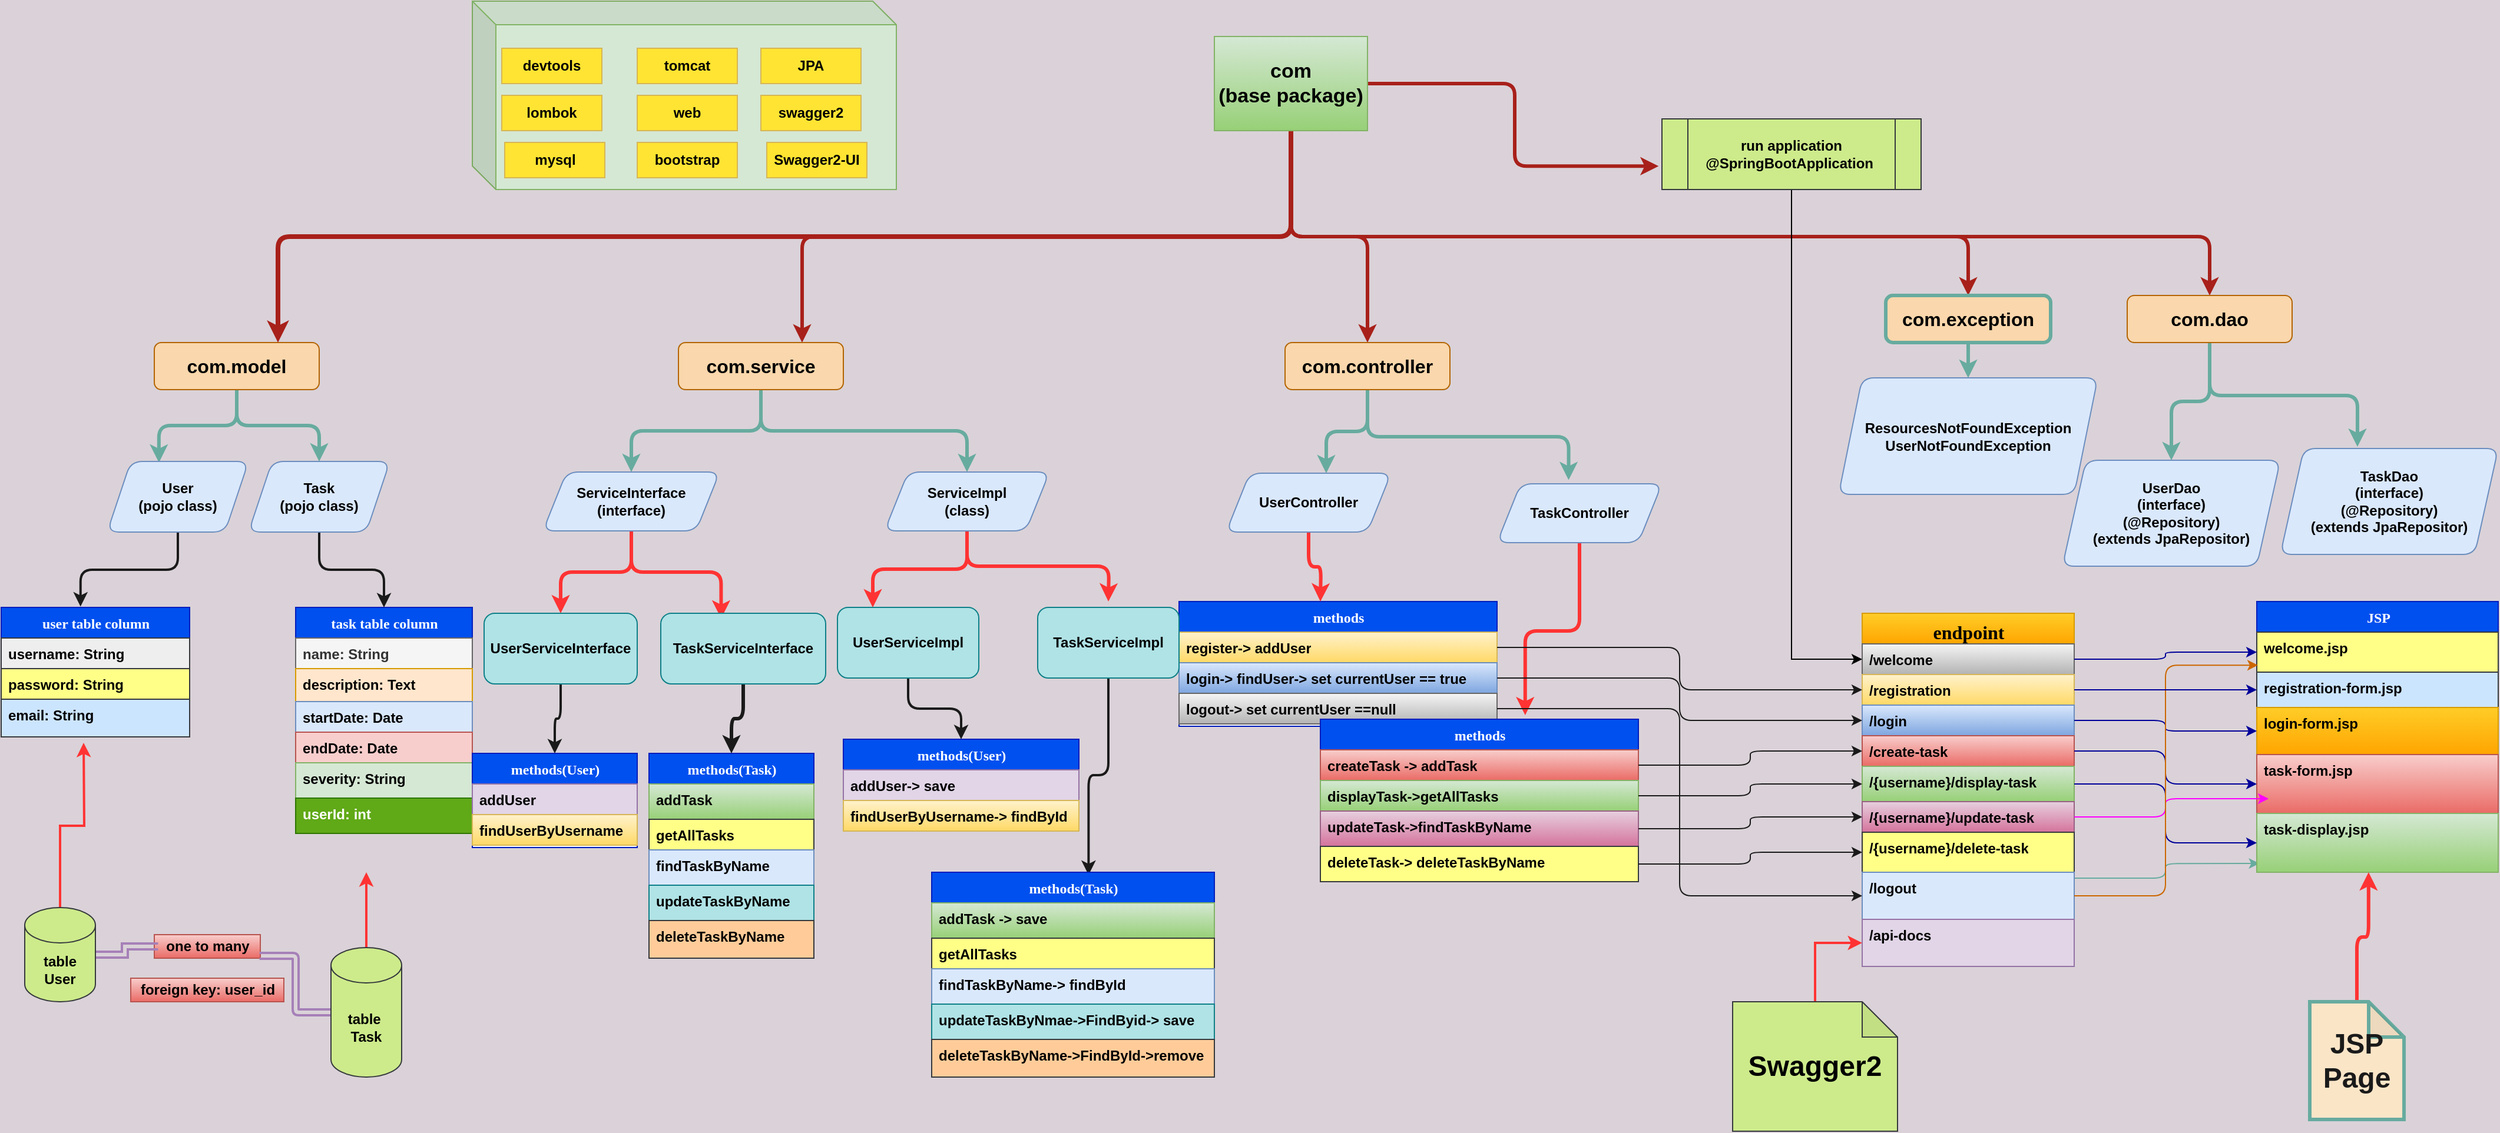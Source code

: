 <mxfile version="14.2.2" type="github">
  <diagram name="Page-1" id="9f46799a-70d6-7492-0946-bef42562c5a5">
    <mxGraphModel dx="3321" dy="1812" grid="1" gridSize="10" guides="1" tooltips="1" connect="1" arrows="1" fold="1" page="1" pageScale="1" pageWidth="1100" pageHeight="850" background="#DAD2D8" math="0" shadow="0">
      <root>
        <mxCell id="0" />
        <mxCell id="1" parent="0" />
        <mxCell id="4KCaEJAsy-zKywp0iypv-229" style="edgeStyle=orthogonalEdgeStyle;curved=0;rounded=1;sketch=0;orthogonalLoop=1;jettySize=auto;html=1;exitX=1;exitY=0.75;exitDx=0;exitDy=0;entryX=0.011;entryY=0.851;entryDx=0;entryDy=0;entryPerimeter=0;strokeWidth=1;fillColor=#FAE5C7;fontColor=#1A1A1A;strokeColor=#67AB9F;fontStyle=1" parent="1" source="78961159f06e98e8-30" target="4KCaEJAsy-zKywp0iypv-203" edge="1">
          <mxGeometry relative="1" as="geometry" />
        </mxCell>
        <mxCell id="78961159f06e98e8-30" value="&lt;font style=&quot;font-size: 16px&quot;&gt;endpoint&lt;/font&gt;" style="swimlane;html=1;fontStyle=1;align=center;verticalAlign=top;childLayout=stackLayout;horizontal=1;startSize=26;horizontalStack=0;resizeParent=1;resizeLast=0;collapsible=1;marginBottom=0;swimlaneFillColor=#ffffff;rounded=0;shadow=0;comic=0;labelBackgroundColor=none;strokeWidth=1;fillColor=#ffcd28;fontFamily=Verdana;fontSize=12;strokeColor=#d79b00;gradientColor=#ffa500;" parent="1" vertex="1">
          <mxGeometry x="1200" y="-90" width="180" height="300" as="geometry">
            <mxRectangle x="100" y="140" width="70" height="26" as="alternateBounds" />
          </mxGeometry>
        </mxCell>
        <mxCell id="78961159f06e98e8-32" value="/welcome" style="text;html=1;strokeColor=#666666;fillColor=#f5f5f5;align=left;verticalAlign=top;spacingLeft=4;spacingRight=4;whiteSpace=wrap;overflow=hidden;rotatable=0;points=[[0,0.5],[1,0.5]];portConstraint=eastwest;gradientColor=#b3b3b3;fontStyle=1" parent="78961159f06e98e8-30" vertex="1">
          <mxGeometry y="26" width="180" height="26" as="geometry" />
        </mxCell>
        <mxCell id="78961159f06e98e8-31" value="/registration" style="text;html=1;strokeColor=#d6b656;fillColor=#fff2cc;align=left;verticalAlign=top;spacingLeft=4;spacingRight=4;whiteSpace=wrap;overflow=hidden;rotatable=0;points=[[0,0.5],[1,0.5]];portConstraint=eastwest;gradientColor=#ffd966;fontStyle=1" parent="78961159f06e98e8-30" vertex="1">
          <mxGeometry y="52" width="180" height="26" as="geometry" />
        </mxCell>
        <mxCell id="78961159f06e98e8-33" value="/login" style="text;html=1;strokeColor=#6c8ebf;fillColor=#dae8fc;align=left;verticalAlign=top;spacingLeft=4;spacingRight=4;whiteSpace=wrap;overflow=hidden;rotatable=0;points=[[0,0.5],[1,0.5]];portConstraint=eastwest;gradientColor=#7ea6e0;fontStyle=1" parent="78961159f06e98e8-30" vertex="1">
          <mxGeometry y="78" width="180" height="26" as="geometry" />
        </mxCell>
        <mxCell id="78961159f06e98e8-34" value="/create-task" style="text;html=1;strokeColor=#b85450;fillColor=#f8cecc;align=left;verticalAlign=top;spacingLeft=4;spacingRight=4;whiteSpace=wrap;overflow=hidden;rotatable=0;points=[[0,0.5],[1,0.5]];portConstraint=eastwest;gradientColor=#ea6b66;fontStyle=1" parent="78961159f06e98e8-30" vertex="1">
          <mxGeometry y="104" width="180" height="26" as="geometry" />
        </mxCell>
        <mxCell id="78961159f06e98e8-36" value="/{username}/display-task" style="text;html=1;strokeColor=#82b366;fillColor=#d5e8d4;align=left;verticalAlign=top;spacingLeft=4;spacingRight=4;whiteSpace=wrap;overflow=hidden;rotatable=0;points=[[0,0.5],[1,0.5]];portConstraint=eastwest;gradientColor=#97d077;fontStyle=1" parent="78961159f06e98e8-30" vertex="1">
          <mxGeometry y="130" width="180" height="30" as="geometry" />
        </mxCell>
        <mxCell id="78961159f06e98e8-37" value="/{username}/update-task" style="text;html=1;strokeColor=#996185;fillColor=#e6d0de;align=left;verticalAlign=top;spacingLeft=4;spacingRight=4;whiteSpace=wrap;overflow=hidden;rotatable=0;points=[[0,0.5],[1,0.5]];portConstraint=eastwest;gradientColor=#d5739d;fontStyle=1" parent="78961159f06e98e8-30" vertex="1">
          <mxGeometry y="160" width="180" height="26" as="geometry" />
        </mxCell>
        <mxCell id="78961159f06e98e8-39" value="/{username}/delete-task" style="text;html=1;strokeColor=#36393d;fillColor=#ffff88;align=left;verticalAlign=top;spacingLeft=4;spacingRight=4;whiteSpace=wrap;overflow=hidden;rotatable=0;points=[[0,0.5],[1,0.5]];portConstraint=eastwest;fontStyle=1" parent="78961159f06e98e8-30" vertex="1">
          <mxGeometry y="186" width="180" height="34" as="geometry" />
        </mxCell>
        <mxCell id="4KCaEJAsy-zKywp0iypv-210" value="/logout" style="text;html=1;strokeColor=#6c8ebf;fillColor=#dae8fc;align=left;verticalAlign=top;spacingLeft=4;spacingRight=4;whiteSpace=wrap;overflow=hidden;rotatable=0;points=[[0,0.5],[1,0.5]];portConstraint=eastwest;fontStyle=1" parent="78961159f06e98e8-30" vertex="1">
          <mxGeometry y="220" width="180" height="40" as="geometry" />
        </mxCell>
        <mxCell id="xAUAGSdDY4ZzlaSWscVv-3" value="/api-docs" style="text;html=1;strokeColor=#9673a6;fillColor=#e1d5e7;align=left;verticalAlign=top;spacingLeft=4;spacingRight=4;whiteSpace=wrap;overflow=hidden;rotatable=0;points=[[0,0.5],[1,0.5]];portConstraint=eastwest;fontStyle=1" vertex="1" parent="78961159f06e98e8-30">
          <mxGeometry y="260" width="180" height="40" as="geometry" />
        </mxCell>
        <mxCell id="78961159f06e98e8-69" value="user table column" style="swimlane;html=1;fontStyle=1;align=center;verticalAlign=top;childLayout=stackLayout;horizontal=1;startSize=26;horizontalStack=0;resizeParent=1;resizeLast=0;collapsible=1;marginBottom=0;swimlaneFillColor=#ffffff;rounded=0;shadow=0;comic=0;labelBackgroundColor=none;strokeWidth=1;fillColor=#0050ef;fontFamily=Verdana;fontSize=12;strokeColor=#001DBC;fontColor=#ffffff;" parent="1" vertex="1">
          <mxGeometry x="-380" y="-95" width="160" height="110" as="geometry" />
        </mxCell>
        <mxCell id="78961159f06e98e8-70" value="username: String" style="text;html=1;strokeColor=#36393d;fillColor=#eeeeee;align=left;verticalAlign=top;spacingLeft=4;spacingRight=4;whiteSpace=wrap;overflow=hidden;rotatable=0;points=[[0,0.5],[1,0.5]];portConstraint=eastwest;fontStyle=1" parent="78961159f06e98e8-69" vertex="1">
          <mxGeometry y="26" width="160" height="26" as="geometry" />
        </mxCell>
        <mxCell id="78961159f06e98e8-71" value="password: String" style="text;html=1;strokeColor=#36393d;fillColor=#ffff88;align=left;verticalAlign=top;spacingLeft=4;spacingRight=4;whiteSpace=wrap;overflow=hidden;rotatable=0;points=[[0,0.5],[1,0.5]];portConstraint=eastwest;fontStyle=1" parent="78961159f06e98e8-69" vertex="1">
          <mxGeometry y="52" width="160" height="26" as="geometry" />
        </mxCell>
        <mxCell id="78961159f06e98e8-72" value="email: String" style="text;html=1;strokeColor=#36393d;fillColor=#cce5ff;align=left;verticalAlign=top;spacingLeft=4;spacingRight=4;whiteSpace=wrap;overflow=hidden;rotatable=0;points=[[0,0.5],[1,0.5]];portConstraint=eastwest;fontStyle=1" parent="78961159f06e98e8-69" vertex="1">
          <mxGeometry y="78" width="160" height="32" as="geometry" />
        </mxCell>
        <mxCell id="78961159f06e98e8-82" value="task table column" style="swimlane;html=1;fontStyle=1;align=center;verticalAlign=top;childLayout=stackLayout;horizontal=1;startSize=26;horizontalStack=0;resizeParent=1;resizeLast=0;collapsible=1;marginBottom=0;swimlaneFillColor=#ffffff;rounded=0;shadow=0;comic=0;labelBackgroundColor=none;strokeWidth=1;fillColor=#0050ef;fontFamily=Verdana;fontSize=12;strokeColor=#001DBC;fontColor=#ffffff;" parent="1" vertex="1">
          <mxGeometry x="-130" y="-95" width="150" height="192" as="geometry" />
        </mxCell>
        <mxCell id="78961159f06e98e8-83" value="name: String" style="text;html=1;strokeColor=#666666;fillColor=#f5f5f5;align=left;verticalAlign=top;spacingLeft=4;spacingRight=4;whiteSpace=wrap;overflow=hidden;rotatable=0;points=[[0,0.5],[1,0.5]];portConstraint=eastwest;fontColor=#333333;fontStyle=1" parent="78961159f06e98e8-82" vertex="1">
          <mxGeometry y="26" width="150" height="26" as="geometry" />
        </mxCell>
        <mxCell id="78961159f06e98e8-84" value="description: Text" style="text;html=1;strokeColor=#d79b00;fillColor=#ffe6cc;align=left;verticalAlign=top;spacingLeft=4;spacingRight=4;whiteSpace=wrap;overflow=hidden;rotatable=0;points=[[0,0.5],[1,0.5]];portConstraint=eastwest;fontStyle=1" parent="78961159f06e98e8-82" vertex="1">
          <mxGeometry y="52" width="150" height="28" as="geometry" />
        </mxCell>
        <mxCell id="78961159f06e98e8-85" value="startDate: Date" style="text;html=1;strokeColor=#6c8ebf;fillColor=#dae8fc;align=left;verticalAlign=top;spacingLeft=4;spacingRight=4;whiteSpace=wrap;overflow=hidden;rotatable=0;points=[[0,0.5],[1,0.5]];portConstraint=eastwest;fontStyle=1" parent="78961159f06e98e8-82" vertex="1">
          <mxGeometry y="80" width="150" height="26" as="geometry" />
        </mxCell>
        <mxCell id="78961159f06e98e8-86" value="endDate: Date" style="text;html=1;strokeColor=#b85450;fillColor=#f8cecc;align=left;verticalAlign=top;spacingLeft=4;spacingRight=4;whiteSpace=wrap;overflow=hidden;rotatable=0;points=[[0,0.5],[1,0.5]];portConstraint=eastwest;fontStyle=1" parent="78961159f06e98e8-82" vertex="1">
          <mxGeometry y="106" width="150" height="26" as="geometry" />
        </mxCell>
        <mxCell id="78961159f06e98e8-88" value="severity: String" style="text;html=1;strokeColor=#82b366;fillColor=#d5e8d4;align=left;verticalAlign=top;spacingLeft=4;spacingRight=4;whiteSpace=wrap;overflow=hidden;rotatable=0;points=[[0,0.5],[1,0.5]];portConstraint=eastwest;fontStyle=1" parent="78961159f06e98e8-82" vertex="1">
          <mxGeometry y="132" width="150" height="30" as="geometry" />
        </mxCell>
        <mxCell id="xAUAGSdDY4ZzlaSWscVv-25" value="userId: int" style="text;html=1;strokeColor=#2D7600;fillColor=#60a917;align=left;verticalAlign=top;spacingLeft=4;spacingRight=4;whiteSpace=wrap;overflow=hidden;rotatable=0;points=[[0,0.5],[1,0.5]];portConstraint=eastwest;fontStyle=1;fontColor=#ffffff;" vertex="1" parent="78961159f06e98e8-82">
          <mxGeometry y="162" width="150" height="30" as="geometry" />
        </mxCell>
        <mxCell id="4KCaEJAsy-zKywp0iypv-30" value="" style="edgeStyle=orthogonalEdgeStyle;curved=0;rounded=1;sketch=0;orthogonalLoop=1;jettySize=auto;html=1;fillColor=#FAE5C7;fontColor=#143642;fontStyle=1;strokeWidth=3;strokeColor=#67AB9F;" parent="1" source="4KCaEJAsy-zKywp0iypv-5" target="4KCaEJAsy-zKywp0iypv-29" edge="1">
          <mxGeometry relative="1" as="geometry" />
        </mxCell>
        <mxCell id="4KCaEJAsy-zKywp0iypv-43" style="edgeStyle=orthogonalEdgeStyle;curved=0;rounded=1;sketch=0;orthogonalLoop=1;jettySize=auto;html=1;exitX=0.5;exitY=1;exitDx=0;exitDy=0;entryX=0.366;entryY=0.016;entryDx=0;entryDy=0;entryPerimeter=0;fillColor=#FAE5C7;fontColor=#143642;fontStyle=1;strokeColor=#67AB9F;strokeWidth=3;" parent="1" source="4KCaEJAsy-zKywp0iypv-5" target="4KCaEJAsy-zKywp0iypv-31" edge="1">
          <mxGeometry relative="1" as="geometry" />
        </mxCell>
        <mxCell id="4KCaEJAsy-zKywp0iypv-5" value="&lt;span style=&quot;font-size: 16px;&quot;&gt;com.model&lt;/span&gt;" style="rounded=1;whiteSpace=wrap;html=1;sketch=0;strokeColor=#b46504;fillColor=#fad7ac;fontStyle=1;fontSize=16;" parent="1" vertex="1">
          <mxGeometry x="-250" y="-320" width="140" height="40" as="geometry" />
        </mxCell>
        <mxCell id="4KCaEJAsy-zKywp0iypv-24" value="" style="edgeStyle=orthogonalEdgeStyle;curved=0;rounded=1;sketch=0;orthogonalLoop=1;jettySize=auto;html=1;strokeColor=#A8201A;fillColor=#FAE5C7;fontColor=#143642;entryX=-0.013;entryY=0.669;entryDx=0;entryDy=0;entryPerimeter=0;fontStyle=1;strokeWidth=3;" parent="1" source="4KCaEJAsy-zKywp0iypv-7" target="4KCaEJAsy-zKywp0iypv-45" edge="1">
          <mxGeometry relative="1" as="geometry">
            <mxPoint x="895" y="-447.5" as="targetPoint" />
          </mxGeometry>
        </mxCell>
        <mxCell id="4KCaEJAsy-zKywp0iypv-53" style="edgeStyle=orthogonalEdgeStyle;curved=0;rounded=1;sketch=0;orthogonalLoop=1;jettySize=auto;html=1;exitX=0.5;exitY=1;exitDx=0;exitDy=0;entryX=0.75;entryY=0;entryDx=0;entryDy=0;strokeColor=#A8201A;fillColor=#FAE5C7;fontColor=#143642;fontStyle=1;strokeWidth=4;" parent="1" source="4KCaEJAsy-zKywp0iypv-7" target="4KCaEJAsy-zKywp0iypv-5" edge="1">
          <mxGeometry relative="1" as="geometry" />
        </mxCell>
        <mxCell id="4KCaEJAsy-zKywp0iypv-54" style="edgeStyle=orthogonalEdgeStyle;curved=0;rounded=1;sketch=0;orthogonalLoop=1;jettySize=auto;html=1;exitX=0.5;exitY=1;exitDx=0;exitDy=0;entryX=0.75;entryY=0;entryDx=0;entryDy=0;strokeColor=#A8201A;fillColor=#FAE5C7;fontColor=#143642;fontStyle=1;strokeWidth=3;" parent="1" source="4KCaEJAsy-zKywp0iypv-7" target="4KCaEJAsy-zKywp0iypv-18" edge="1">
          <mxGeometry relative="1" as="geometry" />
        </mxCell>
        <mxCell id="4KCaEJAsy-zKywp0iypv-55" style="edgeStyle=orthogonalEdgeStyle;curved=0;rounded=1;sketch=0;orthogonalLoop=1;jettySize=auto;html=1;exitX=0.5;exitY=1;exitDx=0;exitDy=0;entryX=0.5;entryY=0;entryDx=0;entryDy=0;strokeColor=#A8201A;fillColor=#FAE5C7;fontColor=#143642;fontStyle=1;strokeWidth=3;" parent="1" source="4KCaEJAsy-zKywp0iypv-7" target="4KCaEJAsy-zKywp0iypv-19" edge="1">
          <mxGeometry relative="1" as="geometry" />
        </mxCell>
        <mxCell id="4KCaEJAsy-zKywp0iypv-56" style="edgeStyle=orthogonalEdgeStyle;curved=0;rounded=1;sketch=0;orthogonalLoop=1;jettySize=auto;html=1;exitX=0.5;exitY=1;exitDx=0;exitDy=0;entryX=0.5;entryY=0;entryDx=0;entryDy=0;strokeColor=#A8201A;fillColor=#FAE5C7;fontColor=#143642;fontStyle=1;strokeWidth=3;" parent="1" source="4KCaEJAsy-zKywp0iypv-7" target="4KCaEJAsy-zKywp0iypv-21" edge="1">
          <mxGeometry relative="1" as="geometry">
            <Array as="points">
              <mxPoint x="715" y="-410" />
              <mxPoint x="1290" y="-410" />
            </Array>
          </mxGeometry>
        </mxCell>
        <mxCell id="4KCaEJAsy-zKywp0iypv-57" style="edgeStyle=orthogonalEdgeStyle;curved=0;rounded=1;sketch=0;orthogonalLoop=1;jettySize=auto;html=1;exitX=0.5;exitY=1;exitDx=0;exitDy=0;entryX=0.5;entryY=0;entryDx=0;entryDy=0;strokeColor=#A8201A;fillColor=#FAE5C7;fontColor=#143642;fontStyle=1;strokeWidth=3;" parent="1" source="4KCaEJAsy-zKywp0iypv-7" target="4KCaEJAsy-zKywp0iypv-20" edge="1">
          <mxGeometry relative="1" as="geometry">
            <Array as="points">
              <mxPoint x="715" y="-410" />
              <mxPoint x="1495" y="-410" />
            </Array>
          </mxGeometry>
        </mxCell>
        <mxCell id="4KCaEJAsy-zKywp0iypv-7" value="&lt;span&gt;&lt;font style=&quot;font-size: 17px&quot;&gt;com&lt;br&gt;(base package)&lt;br&gt;&lt;/font&gt;&lt;/span&gt;" style="whiteSpace=wrap;html=1;rounded=0;sketch=0;strokeColor=#82b366;fillColor=#d5e8d4;gradientColor=#97d077;fontStyle=1" parent="1" vertex="1">
          <mxGeometry x="650" y="-580" width="130" height="80" as="geometry" />
        </mxCell>
        <mxCell id="4KCaEJAsy-zKywp0iypv-16" value="&lt;span&gt;UserDao&lt;br&gt;(interface)&lt;br&gt;&lt;/span&gt;&lt;span&gt;(@Repository)&lt;/span&gt;&lt;br&gt;&lt;span&gt;(&lt;/span&gt;&lt;span&gt;&lt;span&gt;extends JpaRepositor)&lt;/span&gt;&lt;/span&gt;" style="shape=parallelogram;perimeter=parallelogramPerimeter;whiteSpace=wrap;html=1;fixedSize=1;rounded=1;strokeColor=#6c8ebf;fillColor=#dae8fc;sketch=0;fontStyle=1" parent="1" vertex="1">
          <mxGeometry x="1370" y="-220" width="185" height="90" as="geometry" />
        </mxCell>
        <mxCell id="4KCaEJAsy-zKywp0iypv-26" value="" style="edgeStyle=orthogonalEdgeStyle;curved=0;rounded=1;sketch=0;orthogonalLoop=1;jettySize=auto;html=1;fillColor=#FAE5C7;fontColor=#143642;fontStyle=1;strokeColor=#67AB9F;strokeWidth=3;" parent="1" source="4KCaEJAsy-zKywp0iypv-18" target="4KCaEJAsy-zKywp0iypv-25" edge="1">
          <mxGeometry relative="1" as="geometry" />
        </mxCell>
        <mxCell id="4KCaEJAsy-zKywp0iypv-150" style="edgeStyle=orthogonalEdgeStyle;curved=0;rounded=1;sketch=0;orthogonalLoop=1;jettySize=auto;html=1;exitX=0.5;exitY=1;exitDx=0;exitDy=0;fillColor=#FAE5C7;fontColor=#143642;fontStyle=1;strokeColor=#67AB9F;strokeWidth=3;" parent="1" source="4KCaEJAsy-zKywp0iypv-18" target="4KCaEJAsy-zKywp0iypv-27" edge="1">
          <mxGeometry relative="1" as="geometry" />
        </mxCell>
        <mxCell id="4KCaEJAsy-zKywp0iypv-18" value="&lt;span style=&quot;font-size: 16px;&quot;&gt;com.service&lt;br style=&quot;font-size: 16px;&quot;&gt;&lt;/span&gt;" style="rounded=1;whiteSpace=wrap;html=1;sketch=0;strokeColor=#b46504;fillColor=#fad7ac;fontStyle=1;fontSize=16;" parent="1" vertex="1">
          <mxGeometry x="195" y="-320" width="140" height="40" as="geometry" />
        </mxCell>
        <mxCell id="4KCaEJAsy-zKywp0iypv-178" style="edgeStyle=orthogonalEdgeStyle;curved=0;rounded=1;sketch=0;orthogonalLoop=1;jettySize=auto;html=1;exitX=0.5;exitY=1;exitDx=0;exitDy=0;entryX=0.607;entryY=0;entryDx=0;entryDy=0;entryPerimeter=0;strokeWidth=3;fillColor=#FAE5C7;fontColor=#1A1A1A;strokeColor=#67AB9F;fontStyle=1" parent="1" source="4KCaEJAsy-zKywp0iypv-19" target="4KCaEJAsy-zKywp0iypv-177" edge="1">
          <mxGeometry relative="1" as="geometry" />
        </mxCell>
        <mxCell id="4KCaEJAsy-zKywp0iypv-179" style="edgeStyle=orthogonalEdgeStyle;curved=0;rounded=1;sketch=0;orthogonalLoop=1;jettySize=auto;html=1;exitX=0.5;exitY=1;exitDx=0;exitDy=0;entryX=0.434;entryY=-0.064;entryDx=0;entryDy=0;entryPerimeter=0;strokeWidth=3;fillColor=#FAE5C7;fontColor=#1A1A1A;strokeColor=#67AB9F;fontStyle=1" parent="1" source="4KCaEJAsy-zKywp0iypv-19" target="4KCaEJAsy-zKywp0iypv-176" edge="1">
          <mxGeometry relative="1" as="geometry" />
        </mxCell>
        <mxCell id="4KCaEJAsy-zKywp0iypv-19" value="&lt;span style=&quot;font-size: 16px;&quot;&gt;com.controller&lt;br style=&quot;font-size: 16px;&quot;&gt;&lt;/span&gt;" style="rounded=1;whiteSpace=wrap;html=1;sketch=0;strokeColor=#b46504;fillColor=#fad7ac;fontStyle=1;fontSize=16;" parent="1" vertex="1">
          <mxGeometry x="710" y="-320" width="140" height="40" as="geometry" />
        </mxCell>
        <mxCell id="4KCaEJAsy-zKywp0iypv-22" style="edgeStyle=orthogonalEdgeStyle;curved=0;rounded=1;sketch=0;orthogonalLoop=1;jettySize=auto;html=1;exitX=0.5;exitY=1;exitDx=0;exitDy=0;entryX=0.5;entryY=0;entryDx=0;entryDy=0;fillColor=#FAE5C7;fontColor=#143642;fontStyle=1;strokeColor=#67AB9F;strokeWidth=3;" parent="1" source="4KCaEJAsy-zKywp0iypv-20" target="4KCaEJAsy-zKywp0iypv-16" edge="1">
          <mxGeometry relative="1" as="geometry" />
        </mxCell>
        <mxCell id="4KCaEJAsy-zKywp0iypv-122" style="edgeStyle=orthogonalEdgeStyle;curved=0;rounded=1;sketch=0;orthogonalLoop=1;jettySize=auto;html=1;exitX=0.5;exitY=1;exitDx=0;exitDy=0;entryX=0.354;entryY=-0.016;entryDx=0;entryDy=0;entryPerimeter=0;fillColor=#FAE5C7;fontColor=#143642;fontStyle=1;strokeColor=#67AB9F;strokeWidth=3;" parent="1" source="4KCaEJAsy-zKywp0iypv-20" target="4KCaEJAsy-zKywp0iypv-120" edge="1">
          <mxGeometry relative="1" as="geometry" />
        </mxCell>
        <mxCell id="4KCaEJAsy-zKywp0iypv-20" value="&lt;span style=&quot;font-size: 16px;&quot;&gt;com.dao&lt;/span&gt;" style="rounded=1;whiteSpace=wrap;html=1;sketch=0;strokeColor=#b46504;fillColor=#fad7ac;fontStyle=1;fontSize=16;" parent="1" vertex="1">
          <mxGeometry x="1425" y="-360" width="140" height="40" as="geometry" />
        </mxCell>
        <mxCell id="4KCaEJAsy-zKywp0iypv-62" style="edgeStyle=orthogonalEdgeStyle;curved=0;rounded=1;sketch=0;orthogonalLoop=1;jettySize=auto;html=1;exitX=0.5;exitY=1;exitDx=0;exitDy=0;fillColor=#FAE5C7;fontColor=#143642;fontStyle=1;strokeColor=#67AB9F;strokeWidth=3;" parent="1" source="4KCaEJAsy-zKywp0iypv-21" target="4KCaEJAsy-zKywp0iypv-42" edge="1">
          <mxGeometry relative="1" as="geometry" />
        </mxCell>
        <mxCell id="4KCaEJAsy-zKywp0iypv-21" value="&lt;span style=&quot;font-size: 16px;&quot;&gt;com.exception&lt;br style=&quot;font-size: 16px;&quot;&gt;&lt;/span&gt;" style="rounded=1;whiteSpace=wrap;html=1;sketch=0;fillColor=#fad7ac;fontStyle=1;strokeColor=#67AB9F;strokeWidth=3;fontSize=16;" parent="1" vertex="1">
          <mxGeometry x="1220" y="-360" width="140" height="40" as="geometry" />
        </mxCell>
        <mxCell id="4KCaEJAsy-zKywp0iypv-124" style="edgeStyle=orthogonalEdgeStyle;curved=0;rounded=1;sketch=0;orthogonalLoop=1;jettySize=auto;html=1;exitX=0.5;exitY=1;exitDx=0;exitDy=0;entryX=0.5;entryY=0;entryDx=0;entryDy=0;fillColor=#FAE5C7;fontColor=#143642;fontStyle=1;strokeWidth=3;strokeColor=#FF3333;" parent="1" source="4KCaEJAsy-zKywp0iypv-25" target="4KCaEJAsy-zKywp0iypv-118" edge="1">
          <mxGeometry relative="1" as="geometry" />
        </mxCell>
        <mxCell id="4KCaEJAsy-zKywp0iypv-125" style="edgeStyle=orthogonalEdgeStyle;curved=0;rounded=1;sketch=0;orthogonalLoop=1;jettySize=auto;html=1;entryX=0.366;entryY=0.074;entryDx=0;entryDy=0;entryPerimeter=0;fillColor=#FAE5C7;fontColor=#143642;fontStyle=1;strokeWidth=3;strokeColor=#FF3333;" parent="1" source="4KCaEJAsy-zKywp0iypv-25" target="4KCaEJAsy-zKywp0iypv-123" edge="1">
          <mxGeometry relative="1" as="geometry" />
        </mxCell>
        <mxCell id="4KCaEJAsy-zKywp0iypv-25" value="&lt;span&gt;ServiceInterface&lt;br&gt;(interface)&lt;/span&gt;" style="shape=parallelogram;perimeter=parallelogramPerimeter;whiteSpace=wrap;html=1;fixedSize=1;rounded=1;strokeColor=#6c8ebf;fillColor=#dae8fc;sketch=0;fontStyle=1" parent="1" vertex="1">
          <mxGeometry x="80" y="-210" width="150" height="50" as="geometry" />
        </mxCell>
        <mxCell id="4KCaEJAsy-zKywp0iypv-130" style="edgeStyle=orthogonalEdgeStyle;curved=0;rounded=1;sketch=0;orthogonalLoop=1;jettySize=auto;html=1;exitX=0.5;exitY=1;exitDx=0;exitDy=0;fillColor=#FAE5C7;fontColor=#143642;fontStyle=1;strokeWidth=3;strokeColor=#FF3333;" parent="1" source="4KCaEJAsy-zKywp0iypv-27" edge="1">
          <mxGeometry relative="1" as="geometry">
            <mxPoint x="560" y="-100" as="targetPoint" />
          </mxGeometry>
        </mxCell>
        <mxCell id="4KCaEJAsy-zKywp0iypv-132" style="edgeStyle=orthogonalEdgeStyle;curved=0;rounded=1;sketch=0;orthogonalLoop=1;jettySize=auto;html=1;exitX=0.5;exitY=1;exitDx=0;exitDy=0;entryX=0.25;entryY=0;entryDx=0;entryDy=0;fillColor=#FAE5C7;fontColor=#143642;fontStyle=1;strokeColor=#FF3333;strokeWidth=3;" parent="1" source="4KCaEJAsy-zKywp0iypv-27" target="4KCaEJAsy-zKywp0iypv-128" edge="1">
          <mxGeometry relative="1" as="geometry" />
        </mxCell>
        <mxCell id="4KCaEJAsy-zKywp0iypv-27" value="&lt;span&gt;ServiceImpl&lt;br&gt;(class)&lt;/span&gt;" style="shape=parallelogram;perimeter=parallelogramPerimeter;whiteSpace=wrap;html=1;fixedSize=1;rounded=1;strokeColor=#6c8ebf;fillColor=#dae8fc;sketch=0;fontStyle=1" parent="1" vertex="1">
          <mxGeometry x="370" y="-210" width="140" height="50" as="geometry" />
        </mxCell>
        <mxCell id="4KCaEJAsy-zKywp0iypv-100" style="edgeStyle=orthogonalEdgeStyle;curved=0;rounded=1;sketch=0;orthogonalLoop=1;jettySize=auto;html=1;exitX=0.5;exitY=1;exitDx=0;exitDy=0;strokeColor=#1A1A1A;fillColor=#FAE5C7;fontColor=#143642;fontStyle=1;strokeWidth=2;" parent="1" source="4KCaEJAsy-zKywp0iypv-29" target="78961159f06e98e8-82" edge="1">
          <mxGeometry relative="1" as="geometry" />
        </mxCell>
        <mxCell id="4KCaEJAsy-zKywp0iypv-29" value="&lt;span&gt;Task&lt;br&gt;(pojo class)&lt;/span&gt;" style="shape=parallelogram;perimeter=parallelogramPerimeter;whiteSpace=wrap;html=1;fixedSize=1;rounded=1;strokeColor=#6c8ebf;fillColor=#dae8fc;sketch=0;fontStyle=1" parent="1" vertex="1">
          <mxGeometry x="-170" y="-219" width="120" height="60" as="geometry" />
        </mxCell>
        <mxCell id="4KCaEJAsy-zKywp0iypv-98" style="edgeStyle=orthogonalEdgeStyle;curved=0;rounded=1;sketch=0;orthogonalLoop=1;jettySize=auto;html=1;exitX=0.5;exitY=1;exitDx=0;exitDy=0;entryX=0.421;entryY=-0.007;entryDx=0;entryDy=0;entryPerimeter=0;fillColor=#FAE5C7;fontColor=#143642;strokeColor=#1A1A1A;fontStyle=1;strokeWidth=2;" parent="1" source="4KCaEJAsy-zKywp0iypv-31" target="78961159f06e98e8-69" edge="1">
          <mxGeometry relative="1" as="geometry" />
        </mxCell>
        <mxCell id="4KCaEJAsy-zKywp0iypv-31" value="&lt;span&gt;User&lt;br&gt;(pojo class)&lt;/span&gt;" style="shape=parallelogram;perimeter=parallelogramPerimeter;whiteSpace=wrap;html=1;fixedSize=1;rounded=1;strokeColor=#6c8ebf;fillColor=#dae8fc;sketch=0;fontStyle=1" parent="1" vertex="1">
          <mxGeometry x="-290" y="-219" width="120" height="60" as="geometry" />
        </mxCell>
        <mxCell id="4KCaEJAsy-zKywp0iypv-38" value="one to many" style="text;html=1;align=center;verticalAlign=middle;resizable=0;points=[];autosize=1;fillColor=#f8cecc;gradientColor=#ea6b66;strokeColor=#b85450;fontStyle=1" parent="1" vertex="1">
          <mxGeometry x="-250" y="183" width="90" height="20" as="geometry" />
        </mxCell>
        <mxCell id="4KCaEJAsy-zKywp0iypv-42" value="&lt;span&gt;ResourcesNotFoundException&lt;br&gt;UserNotFoundException&lt;/span&gt;" style="shape=parallelogram;perimeter=parallelogramPerimeter;whiteSpace=wrap;html=1;fixedSize=1;rounded=1;strokeColor=#6c8ebf;fillColor=#dae8fc;sketch=0;fontStyle=1" parent="1" vertex="1">
          <mxGeometry x="1180" y="-290" width="220" height="99" as="geometry" />
        </mxCell>
        <mxCell id="xAUAGSdDY4ZzlaSWscVv-1" style="edgeStyle=orthogonalEdgeStyle;rounded=0;orthogonalLoop=1;jettySize=auto;html=1;exitX=0.5;exitY=1;exitDx=0;exitDy=0;entryX=0;entryY=0.5;entryDx=0;entryDy=0;fontStyle=1" edge="1" parent="1" source="4KCaEJAsy-zKywp0iypv-45" target="78961159f06e98e8-32">
          <mxGeometry relative="1" as="geometry" />
        </mxCell>
        <mxCell id="4KCaEJAsy-zKywp0iypv-45" value="&lt;span&gt;run application&lt;/span&gt;&lt;br&gt;&lt;span&gt;&lt;span&gt;@SpringBootApplication&lt;/span&gt;&lt;/span&gt;&lt;span&gt;&amp;nbsp;&lt;/span&gt;" style="shape=process;whiteSpace=wrap;html=1;backgroundOutline=1;rounded=0;sketch=0;strokeColor=#36393d;fillColor=#cdeb8b;fontStyle=1" parent="1" vertex="1">
          <mxGeometry x="1030" y="-510" width="220" height="60" as="geometry" />
        </mxCell>
        <mxCell id="xAUAGSdDY4ZzlaSWscVv-4" style="edgeStyle=orthogonalEdgeStyle;rounded=0;orthogonalLoop=1;jettySize=auto;html=1;exitX=0.5;exitY=0;exitDx=0;exitDy=0;exitPerimeter=0;strokeWidth=2;strokeColor=#FF3333;fontStyle=1" edge="1" parent="1" source="4KCaEJAsy-zKywp0iypv-47" target="xAUAGSdDY4ZzlaSWscVv-3">
          <mxGeometry relative="1" as="geometry" />
        </mxCell>
        <mxCell id="4KCaEJAsy-zKywp0iypv-47" value="&lt;h1&gt;&lt;span&gt;Swagger2&lt;/span&gt;&lt;/h1&gt;" style="shape=note;whiteSpace=wrap;html=1;backgroundOutline=1;darkOpacity=0.05;rounded=0;sketch=0;strokeColor=#36393d;fillColor=#cdeb8b;fontStyle=1" parent="1" vertex="1">
          <mxGeometry x="1090" y="240" width="140" height="110" as="geometry" />
        </mxCell>
        <mxCell id="4KCaEJAsy-zKywp0iypv-63" value="methods(Task)" style="swimlane;html=1;fontStyle=1;align=center;verticalAlign=top;childLayout=stackLayout;horizontal=1;startSize=26;horizontalStack=0;resizeParent=1;resizeLast=0;collapsible=1;marginBottom=0;swimlaneFillColor=#ffffff;rounded=0;shadow=0;comic=0;labelBackgroundColor=none;strokeWidth=1;fillColor=#0050ef;fontFamily=Verdana;fontSize=12;strokeColor=#001DBC;fontColor=#ffffff;" parent="1" vertex="1">
          <mxGeometry x="170" y="29" width="140" height="174" as="geometry">
            <mxRectangle x="100" y="140" width="70" height="26" as="alternateBounds" />
          </mxGeometry>
        </mxCell>
        <mxCell id="4KCaEJAsy-zKywp0iypv-68" value="&lt;span&gt;addTask&lt;/span&gt;" style="text;html=1;strokeColor=#82b366;fillColor=#d5e8d4;align=left;verticalAlign=top;spacingLeft=4;spacingRight=4;whiteSpace=wrap;overflow=hidden;rotatable=0;points=[[0,0.5],[1,0.5]];portConstraint=eastwest;gradientColor=#97d077;fontStyle=1" parent="4KCaEJAsy-zKywp0iypv-63" vertex="1">
          <mxGeometry y="26" width="140" height="30" as="geometry" />
        </mxCell>
        <mxCell id="4KCaEJAsy-zKywp0iypv-70" value="getAllTasks" style="text;html=1;strokeColor=#36393d;fillColor=#ffff88;align=left;verticalAlign=top;spacingLeft=4;spacingRight=4;whiteSpace=wrap;overflow=hidden;rotatable=0;points=[[0,0.5],[1,0.5]];portConstraint=eastwest;fontStyle=1" parent="4KCaEJAsy-zKywp0iypv-63" vertex="1">
          <mxGeometry y="56" width="140" height="26" as="geometry" />
        </mxCell>
        <mxCell id="4KCaEJAsy-zKywp0iypv-71" value="findTaskByName" style="text;html=1;strokeColor=#6c8ebf;fillColor=#dae8fc;align=left;verticalAlign=top;spacingLeft=4;spacingRight=4;whiteSpace=wrap;overflow=hidden;rotatable=0;points=[[0,0.5],[1,0.5]];portConstraint=eastwest;fontStyle=1" parent="4KCaEJAsy-zKywp0iypv-63" vertex="1">
          <mxGeometry y="82" width="140" height="30" as="geometry" />
        </mxCell>
        <mxCell id="4KCaEJAsy-zKywp0iypv-117" value="updateTaskByName" style="text;html=1;strokeColor=#0e8088;fillColor=#b0e3e6;align=left;verticalAlign=top;spacingLeft=4;spacingRight=4;whiteSpace=wrap;overflow=hidden;rotatable=0;points=[[0,0.5],[1,0.5]];portConstraint=eastwest;fontStyle=1" parent="4KCaEJAsy-zKywp0iypv-63" vertex="1">
          <mxGeometry y="112" width="140" height="30" as="geometry" />
        </mxCell>
        <mxCell id="4KCaEJAsy-zKywp0iypv-146" value="deleteTaskByName" style="text;html=1;strokeColor=#36393d;fillColor=#ffcc99;align=left;verticalAlign=top;spacingLeft=4;spacingRight=4;whiteSpace=wrap;overflow=hidden;rotatable=0;points=[[0,0.5],[1,0.5]];portConstraint=eastwest;fontStyle=1" parent="4KCaEJAsy-zKywp0iypv-63" vertex="1">
          <mxGeometry y="142" width="140" height="32" as="geometry" />
        </mxCell>
        <mxCell id="4KCaEJAsy-zKywp0iypv-74" value="methods" style="swimlane;html=1;fontStyle=1;align=center;verticalAlign=top;childLayout=stackLayout;horizontal=1;startSize=26;horizontalStack=0;resizeParent=1;resizeLast=0;collapsible=1;marginBottom=0;swimlaneFillColor=#ffffff;rounded=0;shadow=0;comic=0;labelBackgroundColor=none;strokeWidth=1;fillColor=#0050ef;fontFamily=Verdana;fontSize=12;strokeColor=#001DBC;fontColor=#ffffff;" parent="1" vertex="1">
          <mxGeometry x="620" y="-100" width="270" height="106" as="geometry">
            <mxRectangle x="100" y="140" width="70" height="26" as="alternateBounds" />
          </mxGeometry>
        </mxCell>
        <mxCell id="4KCaEJAsy-zKywp0iypv-75" value="&lt;span&gt;register-&amp;gt; addUser&lt;/span&gt;" style="text;html=1;strokeColor=#d6b656;fillColor=#fff2cc;align=left;verticalAlign=top;spacingLeft=4;spacingRight=4;whiteSpace=wrap;overflow=hidden;rotatable=0;points=[[0,0.5],[1,0.5]];portConstraint=eastwest;gradientColor=#ffd966;fontStyle=1" parent="4KCaEJAsy-zKywp0iypv-74" vertex="1">
          <mxGeometry y="26" width="270" height="26" as="geometry" />
        </mxCell>
        <mxCell id="4KCaEJAsy-zKywp0iypv-76" value="&lt;span&gt;login-&amp;gt; findUser-&amp;gt; set currentUser == true&lt;/span&gt;" style="text;html=1;strokeColor=#6c8ebf;fillColor=#dae8fc;align=left;verticalAlign=top;spacingLeft=4;spacingRight=4;whiteSpace=wrap;overflow=hidden;rotatable=0;points=[[0,0.5],[1,0.5]];portConstraint=eastwest;gradientColor=#7ea6e0;fontStyle=1" parent="4KCaEJAsy-zKywp0iypv-74" vertex="1">
          <mxGeometry y="52" width="270" height="26" as="geometry" />
        </mxCell>
        <mxCell id="4KCaEJAsy-zKywp0iypv-77" value="&lt;span&gt;logout-&amp;gt; set currentUser ==null&lt;/span&gt;" style="text;html=1;strokeColor=#666666;fillColor=#f5f5f5;align=left;verticalAlign=top;spacingLeft=4;spacingRight=4;whiteSpace=wrap;overflow=hidden;rotatable=0;points=[[0,0.5],[1,0.5]];portConstraint=eastwest;gradientColor=#b3b3b3;fontStyle=1" parent="4KCaEJAsy-zKywp0iypv-74" vertex="1">
          <mxGeometry y="78" width="270" height="26" as="geometry" />
        </mxCell>
        <mxCell id="4KCaEJAsy-zKywp0iypv-101" value="methods(User)" style="swimlane;html=1;fontStyle=1;align=center;verticalAlign=top;childLayout=stackLayout;horizontal=1;startSize=26;horizontalStack=0;resizeParent=1;resizeLast=0;collapsible=1;marginBottom=0;swimlaneFillColor=#ffffff;rounded=0;shadow=0;comic=0;labelBackgroundColor=none;strokeWidth=1;fillColor=#0050ef;fontFamily=Verdana;fontSize=12;strokeColor=#001DBC;fontColor=#ffffff;" parent="1" vertex="1">
          <mxGeometry x="335" y="17" width="200" height="78" as="geometry">
            <mxRectangle x="100" y="140" width="70" height="26" as="alternateBounds" />
          </mxGeometry>
        </mxCell>
        <mxCell id="4KCaEJAsy-zKywp0iypv-102" value="addUser-&amp;gt; save" style="text;html=1;strokeColor=#9673a6;fillColor=#e1d5e7;align=left;verticalAlign=top;spacingLeft=4;spacingRight=4;whiteSpace=wrap;overflow=hidden;rotatable=0;points=[[0,0.5],[1,0.5]];portConstraint=eastwest;fontStyle=1" parent="4KCaEJAsy-zKywp0iypv-101" vertex="1">
          <mxGeometry y="26" width="200" height="26" as="geometry" />
        </mxCell>
        <mxCell id="4KCaEJAsy-zKywp0iypv-103" value="findUserByUsername-&amp;gt; findById" style="text;html=1;strokeColor=#d6b656;fillColor=#fff2cc;align=left;verticalAlign=top;spacingLeft=4;spacingRight=4;whiteSpace=wrap;overflow=hidden;rotatable=0;points=[[0,0.5],[1,0.5]];portConstraint=eastwest;gradientColor=#ffd966;fontStyle=1" parent="4KCaEJAsy-zKywp0iypv-101" vertex="1">
          <mxGeometry y="52" width="200" height="26" as="geometry" />
        </mxCell>
        <mxCell id="4KCaEJAsy-zKywp0iypv-147" style="edgeStyle=orthogonalEdgeStyle;curved=0;rounded=1;sketch=0;orthogonalLoop=1;jettySize=auto;html=1;exitX=0.5;exitY=1;exitDx=0;exitDy=0;entryX=0.5;entryY=0;entryDx=0;entryDy=0;fillColor=#FAE5C7;fontColor=#143642;fontStyle=1;strokeWidth=2;strokeColor=#1A1A1A;" parent="1" source="4KCaEJAsy-zKywp0iypv-118" target="4KCaEJAsy-zKywp0iypv-133" edge="1">
          <mxGeometry relative="1" as="geometry" />
        </mxCell>
        <mxCell id="4KCaEJAsy-zKywp0iypv-118" value="UserServiceInterface" style="whiteSpace=wrap;html=1;rounded=1;strokeColor=#0e8088;fillColor=#b0e3e6;sketch=0;fontStyle=1" parent="1" vertex="1">
          <mxGeometry x="30" y="-90" width="130" height="60" as="geometry" />
        </mxCell>
        <mxCell id="4KCaEJAsy-zKywp0iypv-120" value="&lt;span&gt;TaskDao&lt;br&gt;(interface)&lt;br&gt;&lt;/span&gt;&lt;span&gt;(@Repository)&lt;/span&gt;&lt;br&gt;&lt;span&gt;(&lt;/span&gt;&lt;span&gt;&lt;span&gt;extends JpaRepositor)&lt;/span&gt;&lt;/span&gt;" style="shape=parallelogram;perimeter=parallelogramPerimeter;whiteSpace=wrap;html=1;fixedSize=1;rounded=1;strokeColor=#6c8ebf;fillColor=#dae8fc;sketch=0;fontStyle=1" parent="1" vertex="1">
          <mxGeometry x="1555" y="-230" width="185" height="90" as="geometry" />
        </mxCell>
        <mxCell id="4KCaEJAsy-zKywp0iypv-152" style="edgeStyle=orthogonalEdgeStyle;curved=0;rounded=1;sketch=0;orthogonalLoop=1;jettySize=auto;html=1;exitX=0.5;exitY=1;exitDx=0;exitDy=0;entryX=0.5;entryY=0;entryDx=0;entryDy=0;fillColor=#FAE5C7;fontColor=#143642;fontStyle=1;strokeWidth=3;strokeColor=#1A1A1A;" parent="1" source="4KCaEJAsy-zKywp0iypv-123" target="4KCaEJAsy-zKywp0iypv-63" edge="1">
          <mxGeometry relative="1" as="geometry" />
        </mxCell>
        <mxCell id="4KCaEJAsy-zKywp0iypv-123" value="TaskServiceInterface" style="whiteSpace=wrap;html=1;rounded=1;strokeColor=#0e8088;fillColor=#b0e3e6;sketch=0;fontStyle=1" parent="1" vertex="1">
          <mxGeometry x="180" y="-90" width="140" height="60" as="geometry" />
        </mxCell>
        <mxCell id="4KCaEJAsy-zKywp0iypv-153" style="edgeStyle=orthogonalEdgeStyle;curved=0;rounded=1;sketch=0;orthogonalLoop=1;jettySize=auto;html=1;exitX=0.5;exitY=1;exitDx=0;exitDy=0;entryX=0.555;entryY=0.013;entryDx=0;entryDy=0;entryPerimeter=0;fillColor=#FAE5C7;fontColor=#143642;fontStyle=1;strokeColor=#1A1A1A;strokeWidth=2;" parent="1" source="4KCaEJAsy-zKywp0iypv-127" target="4KCaEJAsy-zKywp0iypv-140" edge="1">
          <mxGeometry relative="1" as="geometry" />
        </mxCell>
        <mxCell id="4KCaEJAsy-zKywp0iypv-127" value="TaskServiceImpl" style="whiteSpace=wrap;html=1;rounded=1;strokeColor=#0e8088;fillColor=#b0e3e6;sketch=0;fontStyle=1" parent="1" vertex="1">
          <mxGeometry x="500" y="-95" width="120" height="60" as="geometry" />
        </mxCell>
        <mxCell id="4KCaEJAsy-zKywp0iypv-151" style="edgeStyle=orthogonalEdgeStyle;curved=0;rounded=1;sketch=0;orthogonalLoop=1;jettySize=auto;html=1;exitX=0.5;exitY=1;exitDx=0;exitDy=0;entryX=0.5;entryY=0;entryDx=0;entryDy=0;fillColor=#FAE5C7;fontColor=#143642;fontStyle=1;strokeWidth=2;strokeColor=#1A1A1A;" parent="1" source="4KCaEJAsy-zKywp0iypv-128" target="4KCaEJAsy-zKywp0iypv-101" edge="1">
          <mxGeometry relative="1" as="geometry" />
        </mxCell>
        <mxCell id="4KCaEJAsy-zKywp0iypv-128" value="UserServiceImpl" style="whiteSpace=wrap;html=1;rounded=1;strokeColor=#0e8088;fillColor=#b0e3e6;sketch=0;fontStyle=1" parent="1" vertex="1">
          <mxGeometry x="330" y="-95" width="120" height="60" as="geometry" />
        </mxCell>
        <mxCell id="4KCaEJAsy-zKywp0iypv-133" value="methods(User)" style="swimlane;html=1;fontStyle=1;align=center;verticalAlign=top;childLayout=stackLayout;horizontal=1;startSize=26;horizontalStack=0;resizeParent=1;resizeLast=0;collapsible=1;marginBottom=0;swimlaneFillColor=#ffffff;rounded=0;shadow=0;comic=0;labelBackgroundColor=none;strokeWidth=1;fillColor=#0050ef;fontFamily=Verdana;fontSize=12;strokeColor=#001DBC;fontColor=#ffffff;" parent="1" vertex="1">
          <mxGeometry x="20" y="29" width="140" height="80" as="geometry">
            <mxRectangle x="100" y="140" width="70" height="26" as="alternateBounds" />
          </mxGeometry>
        </mxCell>
        <mxCell id="4KCaEJAsy-zKywp0iypv-134" value="addUser" style="text;html=1;strokeColor=#9673a6;fillColor=#e1d5e7;align=left;verticalAlign=top;spacingLeft=4;spacingRight=4;whiteSpace=wrap;overflow=hidden;rotatable=0;points=[[0,0.5],[1,0.5]];portConstraint=eastwest;fontStyle=1" parent="4KCaEJAsy-zKywp0iypv-133" vertex="1">
          <mxGeometry y="26" width="140" height="26" as="geometry" />
        </mxCell>
        <mxCell id="4KCaEJAsy-zKywp0iypv-135" value="findUserByUsername" style="text;html=1;strokeColor=#d6b656;fillColor=#fff2cc;align=left;verticalAlign=top;spacingLeft=4;spacingRight=4;whiteSpace=wrap;overflow=hidden;rotatable=0;points=[[0,0.5],[1,0.5]];portConstraint=eastwest;gradientColor=#ffd966;fontStyle=1" parent="4KCaEJAsy-zKywp0iypv-133" vertex="1">
          <mxGeometry y="52" width="140" height="26" as="geometry" />
        </mxCell>
        <mxCell id="4KCaEJAsy-zKywp0iypv-140" value="methods(Task)" style="swimlane;html=1;fontStyle=1;align=center;verticalAlign=top;childLayout=stackLayout;horizontal=1;startSize=26;horizontalStack=0;resizeParent=1;resizeLast=0;collapsible=1;marginBottom=0;swimlaneFillColor=#ffffff;rounded=0;shadow=0;comic=0;labelBackgroundColor=none;strokeWidth=1;fillColor=#0050ef;fontFamily=Verdana;fontSize=12;strokeColor=#001DBC;fontColor=#ffffff;" parent="1" vertex="1">
          <mxGeometry x="410" y="130" width="240" height="174" as="geometry">
            <mxRectangle x="100" y="140" width="70" height="26" as="alternateBounds" />
          </mxGeometry>
        </mxCell>
        <mxCell id="4KCaEJAsy-zKywp0iypv-143" value="&lt;span&gt;addTask -&amp;gt; save&lt;/span&gt;" style="text;html=1;strokeColor=#82b366;fillColor=#d5e8d4;align=left;verticalAlign=top;spacingLeft=4;spacingRight=4;whiteSpace=wrap;overflow=hidden;rotatable=0;points=[[0,0.5],[1,0.5]];portConstraint=eastwest;gradientColor=#97d077;fontStyle=1" parent="4KCaEJAsy-zKywp0iypv-140" vertex="1">
          <mxGeometry y="26" width="240" height="30" as="geometry" />
        </mxCell>
        <mxCell id="4KCaEJAsy-zKywp0iypv-144" value="getAllTasks" style="text;html=1;strokeColor=#36393d;fillColor=#ffff88;align=left;verticalAlign=top;spacingLeft=4;spacingRight=4;whiteSpace=wrap;overflow=hidden;rotatable=0;points=[[0,0.5],[1,0.5]];portConstraint=eastwest;fontStyle=1" parent="4KCaEJAsy-zKywp0iypv-140" vertex="1">
          <mxGeometry y="56" width="240" height="26" as="geometry" />
        </mxCell>
        <mxCell id="4KCaEJAsy-zKywp0iypv-145" value="findTaskByName-&amp;gt; findById&amp;nbsp;" style="text;html=1;strokeColor=#6c8ebf;fillColor=#dae8fc;align=left;verticalAlign=top;spacingLeft=4;spacingRight=4;whiteSpace=wrap;overflow=hidden;rotatable=0;points=[[0,0.5],[1,0.5]];portConstraint=eastwest;fontStyle=1" parent="4KCaEJAsy-zKywp0iypv-140" vertex="1">
          <mxGeometry y="82" width="240" height="30" as="geometry" />
        </mxCell>
        <mxCell id="4KCaEJAsy-zKywp0iypv-154" value="updateTaskByNmae-&amp;gt;FindByid-&amp;gt; save" style="text;html=1;strokeColor=#0e8088;fillColor=#b0e3e6;align=left;verticalAlign=top;spacingLeft=4;spacingRight=4;whiteSpace=wrap;overflow=hidden;rotatable=0;points=[[0,0.5],[1,0.5]];portConstraint=eastwest;fontStyle=1" parent="4KCaEJAsy-zKywp0iypv-140" vertex="1">
          <mxGeometry y="112" width="240" height="30" as="geometry" />
        </mxCell>
        <mxCell id="4KCaEJAsy-zKywp0iypv-156" value="deleteTaskByName-&amp;gt;FindById-&amp;gt;remove" style="text;html=1;strokeColor=#36393d;fillColor=#ffcc99;align=left;verticalAlign=top;spacingLeft=4;spacingRight=4;whiteSpace=wrap;overflow=hidden;rotatable=0;points=[[0,0.5],[1,0.5]];portConstraint=eastwest;fontStyle=1" parent="4KCaEJAsy-zKywp0iypv-140" vertex="1">
          <mxGeometry y="142" width="240" height="32" as="geometry" />
        </mxCell>
        <mxCell id="4KCaEJAsy-zKywp0iypv-166" value="methods" style="swimlane;html=1;fontStyle=1;align=center;verticalAlign=top;childLayout=stackLayout;horizontal=1;startSize=26;horizontalStack=0;resizeParent=1;resizeLast=0;collapsible=1;marginBottom=0;swimlaneFillColor=#ffffff;rounded=0;shadow=0;comic=0;labelBackgroundColor=none;strokeWidth=1;fillColor=#0050ef;fontFamily=Verdana;fontSize=12;strokeColor=#001DBC;fontColor=#ffffff;" parent="1" vertex="1">
          <mxGeometry x="740" width="270" height="138" as="geometry">
            <mxRectangle x="100" y="140" width="70" height="26" as="alternateBounds" />
          </mxGeometry>
        </mxCell>
        <mxCell id="4KCaEJAsy-zKywp0iypv-170" value="&lt;span&gt;createTask -&amp;gt; addTask&lt;/span&gt;" style="text;html=1;strokeColor=#b85450;fillColor=#f8cecc;align=left;verticalAlign=top;spacingLeft=4;spacingRight=4;whiteSpace=wrap;overflow=hidden;rotatable=0;points=[[0,0.5],[1,0.5]];portConstraint=eastwest;gradientColor=#ea6b66;fontStyle=1" parent="4KCaEJAsy-zKywp0iypv-166" vertex="1">
          <mxGeometry y="26" width="270" height="26" as="geometry" />
        </mxCell>
        <mxCell id="4KCaEJAsy-zKywp0iypv-171" value="displayTask-&amp;gt;getAllTasks" style="text;html=1;strokeColor=#82b366;fillColor=#d5e8d4;align=left;verticalAlign=top;spacingLeft=4;spacingRight=4;whiteSpace=wrap;overflow=hidden;rotatable=0;points=[[0,0.5],[1,0.5]];portConstraint=eastwest;gradientColor=#97d077;fontStyle=1" parent="4KCaEJAsy-zKywp0iypv-166" vertex="1">
          <mxGeometry y="52" width="270" height="26" as="geometry" />
        </mxCell>
        <mxCell id="4KCaEJAsy-zKywp0iypv-172" value="updateTask-&amp;gt;findTaskByName" style="text;html=1;strokeColor=#996185;fillColor=#e6d0de;align=left;verticalAlign=top;spacingLeft=4;spacingRight=4;whiteSpace=wrap;overflow=hidden;rotatable=0;points=[[0,0.5],[1,0.5]];portConstraint=eastwest;gradientColor=#d5739d;fontStyle=1" parent="4KCaEJAsy-zKywp0iypv-166" vertex="1">
          <mxGeometry y="78" width="270" height="30" as="geometry" />
        </mxCell>
        <mxCell id="4KCaEJAsy-zKywp0iypv-173" value="deleteTask-&amp;gt; deleteTaskByName" style="text;html=1;strokeColor=#36393d;fillColor=#ffff88;align=left;verticalAlign=top;spacingLeft=4;spacingRight=4;whiteSpace=wrap;overflow=hidden;rotatable=0;points=[[0,0.5],[1,0.5]];portConstraint=eastwest;fontStyle=1" parent="4KCaEJAsy-zKywp0iypv-166" vertex="1">
          <mxGeometry y="108" width="270" height="30" as="geometry" />
        </mxCell>
        <mxCell id="4KCaEJAsy-zKywp0iypv-213" style="edgeStyle=orthogonalEdgeStyle;curved=0;rounded=1;sketch=0;orthogonalLoop=1;jettySize=auto;html=1;exitX=0.5;exitY=1;exitDx=0;exitDy=0;entryX=0.644;entryY=-0.025;entryDx=0;entryDy=0;entryPerimeter=0;strokeWidth=3;fillColor=#FAE5C7;fontColor=#1A1A1A;strokeColor=#FF3333;fontStyle=1" parent="1" source="4KCaEJAsy-zKywp0iypv-176" target="4KCaEJAsy-zKywp0iypv-166" edge="1">
          <mxGeometry relative="1" as="geometry" />
        </mxCell>
        <mxCell id="4KCaEJAsy-zKywp0iypv-176" value="TaskController" style="shape=parallelogram;perimeter=parallelogramPerimeter;whiteSpace=wrap;html=1;fixedSize=1;rounded=1;strokeColor=#6c8ebf;fillColor=#dae8fc;sketch=0;fontStyle=1" parent="1" vertex="1">
          <mxGeometry x="890" y="-200" width="140" height="50" as="geometry" />
        </mxCell>
        <mxCell id="4KCaEJAsy-zKywp0iypv-212" style="edgeStyle=orthogonalEdgeStyle;curved=0;rounded=1;sketch=0;orthogonalLoop=1;jettySize=auto;html=1;exitX=0.5;exitY=1;exitDx=0;exitDy=0;strokeWidth=3;fillColor=#FAE5C7;fontColor=#1A1A1A;strokeColor=#FF3333;fontStyle=1" parent="1" source="4KCaEJAsy-zKywp0iypv-177" edge="1">
          <mxGeometry relative="1" as="geometry">
            <mxPoint x="740" y="-100" as="targetPoint" />
          </mxGeometry>
        </mxCell>
        <mxCell id="4KCaEJAsy-zKywp0iypv-177" value="UserController" style="shape=parallelogram;perimeter=parallelogramPerimeter;whiteSpace=wrap;html=1;fixedSize=1;rounded=1;strokeColor=#6c8ebf;fillColor=#dae8fc;sketch=0;fontStyle=1" parent="1" vertex="1">
          <mxGeometry x="660" y="-209" width="140" height="50" as="geometry" />
        </mxCell>
        <mxCell id="4KCaEJAsy-zKywp0iypv-183" style="edgeStyle=orthogonalEdgeStyle;curved=0;rounded=1;sketch=0;orthogonalLoop=1;jettySize=auto;html=1;exitX=1;exitY=0.5;exitDx=0;exitDy=0;entryX=0;entryY=0.5;entryDx=0;entryDy=0;strokeColor=#1A1A1A;strokeWidth=1;fillColor=#FAE5C7;fontColor=#1A1A1A;fontStyle=1" parent="1" source="4KCaEJAsy-zKywp0iypv-75" target="78961159f06e98e8-31" edge="1">
          <mxGeometry relative="1" as="geometry" />
        </mxCell>
        <mxCell id="4KCaEJAsy-zKywp0iypv-184" style="edgeStyle=orthogonalEdgeStyle;curved=0;rounded=1;sketch=0;orthogonalLoop=1;jettySize=auto;html=1;exitX=1;exitY=0.5;exitDx=0;exitDy=0;entryX=0;entryY=0.5;entryDx=0;entryDy=0;strokeColor=#1A1A1A;strokeWidth=1;fillColor=#FAE5C7;fontColor=#1A1A1A;fontStyle=1" parent="1" source="4KCaEJAsy-zKywp0iypv-76" target="78961159f06e98e8-33" edge="1">
          <mxGeometry relative="1" as="geometry" />
        </mxCell>
        <mxCell id="4KCaEJAsy-zKywp0iypv-188" style="edgeStyle=orthogonalEdgeStyle;curved=0;rounded=1;sketch=0;orthogonalLoop=1;jettySize=auto;html=1;exitX=1;exitY=0.5;exitDx=0;exitDy=0;entryX=0;entryY=0.5;entryDx=0;entryDy=0;strokeWidth=1;fillColor=#FAE5C7;fontColor=#1A1A1A;strokeColor=#1A1A1A;fontStyle=1" parent="1" source="4KCaEJAsy-zKywp0iypv-77" target="4KCaEJAsy-zKywp0iypv-210" edge="1">
          <mxGeometry relative="1" as="geometry" />
        </mxCell>
        <mxCell id="4KCaEJAsy-zKywp0iypv-197" value="JSP" style="swimlane;html=1;fontStyle=1;align=center;verticalAlign=top;childLayout=stackLayout;horizontal=1;startSize=26;horizontalStack=0;resizeParent=1;resizeLast=0;collapsible=1;marginBottom=0;swimlaneFillColor=#ffffff;rounded=0;shadow=0;comic=0;labelBackgroundColor=none;strokeWidth=1;fillColor=#0050ef;fontFamily=Verdana;fontSize=12;strokeColor=#001DBC;fontColor=#ffffff;" parent="1" vertex="1">
          <mxGeometry x="1535" y="-100" width="205" height="230" as="geometry" />
        </mxCell>
        <mxCell id="4KCaEJAsy-zKywp0iypv-199" value="&lt;span&gt;welcome.jsp&lt;/span&gt;" style="text;html=1;strokeColor=#36393d;fillColor=#ffff88;align=left;verticalAlign=top;spacingLeft=4;spacingRight=4;whiteSpace=wrap;overflow=hidden;rotatable=0;points=[[0,0.5],[1,0.5]];portConstraint=eastwest;fontStyle=1" parent="4KCaEJAsy-zKywp0iypv-197" vertex="1">
          <mxGeometry y="26" width="205" height="34" as="geometry" />
        </mxCell>
        <mxCell id="4KCaEJAsy-zKywp0iypv-200" value="&lt;span&gt;registration-form.jsp&lt;/span&gt;" style="text;html=1;strokeColor=#36393d;fillColor=#cce5ff;align=left;verticalAlign=top;spacingLeft=4;spacingRight=4;whiteSpace=wrap;overflow=hidden;rotatable=0;points=[[0,0.5],[1,0.5]];portConstraint=eastwest;fontStyle=1" parent="4KCaEJAsy-zKywp0iypv-197" vertex="1">
          <mxGeometry y="60" width="205" height="30" as="geometry" />
        </mxCell>
        <mxCell id="4KCaEJAsy-zKywp0iypv-201" value="login-form.jsp" style="text;html=1;strokeColor=#d79b00;fillColor=#ffcd28;align=left;verticalAlign=top;spacingLeft=4;spacingRight=4;whiteSpace=wrap;overflow=hidden;rotatable=0;points=[[0,0.5],[1,0.5]];portConstraint=eastwest;fontStyle=1;gradientColor=#ffa500;" parent="4KCaEJAsy-zKywp0iypv-197" vertex="1">
          <mxGeometry y="90" width="205" height="40" as="geometry" />
        </mxCell>
        <mxCell id="4KCaEJAsy-zKywp0iypv-202" value="task-form.jsp" style="text;html=1;strokeColor=#b85450;fillColor=#f8cecc;align=left;verticalAlign=top;spacingLeft=4;spacingRight=4;whiteSpace=wrap;overflow=hidden;rotatable=0;points=[[0,0.5],[1,0.5]];portConstraint=eastwest;fontStyle=1;gradientColor=#ea6b66;" parent="4KCaEJAsy-zKywp0iypv-197" vertex="1">
          <mxGeometry y="130" width="205" height="50" as="geometry" />
        </mxCell>
        <mxCell id="4KCaEJAsy-zKywp0iypv-203" value="task-display.jsp" style="text;html=1;strokeColor=#82b366;fillColor=#d5e8d4;align=left;verticalAlign=top;spacingLeft=4;spacingRight=4;whiteSpace=wrap;overflow=hidden;rotatable=0;points=[[0,0.5],[1,0.5]];portConstraint=eastwest;fontStyle=1;gradientColor=#97d077;" parent="4KCaEJAsy-zKywp0iypv-197" vertex="1">
          <mxGeometry y="180" width="205" height="50" as="geometry" />
        </mxCell>
        <mxCell id="4KCaEJAsy-zKywp0iypv-232" style="edgeStyle=orthogonalEdgeStyle;curved=0;rounded=1;sketch=0;orthogonalLoop=1;jettySize=auto;html=1;exitX=0.5;exitY=0;exitDx=0;exitDy=0;exitPerimeter=0;entryX=0.463;entryY=1;entryDx=0;entryDy=0;entryPerimeter=0;strokeWidth=3;fillColor=#FAE5C7;fontColor=#1A1A1A;strokeColor=#FF3333;fontStyle=1" parent="1" source="4KCaEJAsy-zKywp0iypv-207" target="4KCaEJAsy-zKywp0iypv-203" edge="1">
          <mxGeometry relative="1" as="geometry" />
        </mxCell>
        <mxCell id="4KCaEJAsy-zKywp0iypv-207" value="&lt;h1&gt;&lt;span&gt;JSP Page&lt;/span&gt;&lt;/h1&gt;" style="shape=note;whiteSpace=wrap;html=1;backgroundOutline=1;darkOpacity=0.05;rounded=0;sketch=0;strokeColor=#67AB9F;strokeWidth=3;fillColor=#FAE5C7;fontColor=#1A1A1A;fontStyle=1" parent="1" vertex="1">
          <mxGeometry x="1580" y="240" width="80" height="100" as="geometry" />
        </mxCell>
        <mxCell id="4KCaEJAsy-zKywp0iypv-214" style="edgeStyle=orthogonalEdgeStyle;curved=0;rounded=1;sketch=0;orthogonalLoop=1;jettySize=auto;html=1;exitX=1;exitY=0.5;exitDx=0;exitDy=0;entryX=0;entryY=0.5;entryDx=0;entryDy=0;strokeWidth=1;fillColor=#FAE5C7;fontColor=#1A1A1A;strokeColor=#1A1A1A;fontStyle=1" parent="1" source="4KCaEJAsy-zKywp0iypv-170" target="78961159f06e98e8-34" edge="1">
          <mxGeometry relative="1" as="geometry" />
        </mxCell>
        <mxCell id="4KCaEJAsy-zKywp0iypv-215" style="edgeStyle=orthogonalEdgeStyle;curved=0;rounded=1;sketch=0;orthogonalLoop=1;jettySize=auto;html=1;exitX=1;exitY=0.5;exitDx=0;exitDy=0;entryX=0;entryY=0.5;entryDx=0;entryDy=0;strokeColor=#1A1A1A;strokeWidth=1;fillColor=#FAE5C7;fontColor=#1A1A1A;fontStyle=1" parent="1" source="4KCaEJAsy-zKywp0iypv-171" target="78961159f06e98e8-36" edge="1">
          <mxGeometry relative="1" as="geometry" />
        </mxCell>
        <mxCell id="4KCaEJAsy-zKywp0iypv-216" style="edgeStyle=orthogonalEdgeStyle;curved=0;rounded=1;sketch=0;orthogonalLoop=1;jettySize=auto;html=1;exitX=1;exitY=0.5;exitDx=0;exitDy=0;entryX=0;entryY=0.5;entryDx=0;entryDy=0;strokeColor=#1A1A1A;strokeWidth=1;fillColor=#FAE5C7;fontColor=#1A1A1A;fontStyle=1" parent="1" source="4KCaEJAsy-zKywp0iypv-172" target="78961159f06e98e8-37" edge="1">
          <mxGeometry relative="1" as="geometry" />
        </mxCell>
        <mxCell id="4KCaEJAsy-zKywp0iypv-217" style="edgeStyle=orthogonalEdgeStyle;curved=0;rounded=1;sketch=0;orthogonalLoop=1;jettySize=auto;html=1;exitX=1;exitY=0.5;exitDx=0;exitDy=0;entryX=0;entryY=0.5;entryDx=0;entryDy=0;strokeColor=#1A1A1A;strokeWidth=1;fillColor=#FAE5C7;fontColor=#1A1A1A;fontStyle=1" parent="1" source="4KCaEJAsy-zKywp0iypv-173" target="78961159f06e98e8-39" edge="1">
          <mxGeometry relative="1" as="geometry" />
        </mxCell>
        <mxCell id="4KCaEJAsy-zKywp0iypv-224" style="edgeStyle=orthogonalEdgeStyle;curved=0;rounded=1;sketch=0;orthogonalLoop=1;jettySize=auto;html=1;exitX=1;exitY=0.5;exitDx=0;exitDy=0;strokeColor=#000099;strokeWidth=1;fillColor=#FAE5C7;fontColor=#1A1A1A;fontStyle=1" parent="1" source="78961159f06e98e8-32" target="4KCaEJAsy-zKywp0iypv-199" edge="1">
          <mxGeometry relative="1" as="geometry" />
        </mxCell>
        <mxCell id="4KCaEJAsy-zKywp0iypv-225" style="edgeStyle=orthogonalEdgeStyle;curved=0;rounded=1;sketch=0;orthogonalLoop=1;jettySize=auto;html=1;exitX=1;exitY=0.5;exitDx=0;exitDy=0;entryX=0;entryY=0.5;entryDx=0;entryDy=0;strokeColor=#000099;strokeWidth=1;fillColor=#FAE5C7;fontColor=#1A1A1A;fontStyle=1" parent="1" source="78961159f06e98e8-33" target="4KCaEJAsy-zKywp0iypv-201" edge="1">
          <mxGeometry relative="1" as="geometry" />
        </mxCell>
        <mxCell id="4KCaEJAsy-zKywp0iypv-226" style="edgeStyle=orthogonalEdgeStyle;curved=0;rounded=1;sketch=0;orthogonalLoop=1;jettySize=auto;html=1;exitX=1;exitY=0.5;exitDx=0;exitDy=0;entryX=0;entryY=0.5;entryDx=0;entryDy=0;strokeColor=#000099;strokeWidth=1;fillColor=#FAE5C7;fontColor=#1A1A1A;fontStyle=1" parent="1" source="78961159f06e98e8-34" target="4KCaEJAsy-zKywp0iypv-202" edge="1">
          <mxGeometry relative="1" as="geometry" />
        </mxCell>
        <mxCell id="4KCaEJAsy-zKywp0iypv-227" style="edgeStyle=orthogonalEdgeStyle;curved=0;rounded=1;sketch=0;orthogonalLoop=1;jettySize=auto;html=1;exitX=1;exitY=0.5;exitDx=0;exitDy=0;strokeColor=#000099;strokeWidth=1;fillColor=#FAE5C7;fontColor=#1A1A1A;fontStyle=1" parent="1" source="78961159f06e98e8-36" target="4KCaEJAsy-zKywp0iypv-203" edge="1">
          <mxGeometry relative="1" as="geometry" />
        </mxCell>
        <mxCell id="4KCaEJAsy-zKywp0iypv-228" style="edgeStyle=orthogonalEdgeStyle;curved=0;rounded=1;sketch=0;orthogonalLoop=1;jettySize=auto;html=1;exitX=1;exitY=0.5;exitDx=0;exitDy=0;entryX=0.049;entryY=0.75;entryDx=0;entryDy=0;entryPerimeter=0;strokeWidth=1;fillColor=#FAE5C7;fontColor=#1A1A1A;strokeColor=#FF00FF;fontStyle=1" parent="1" source="78961159f06e98e8-37" target="4KCaEJAsy-zKywp0iypv-202" edge="1">
          <mxGeometry relative="1" as="geometry" />
        </mxCell>
        <mxCell id="4KCaEJAsy-zKywp0iypv-230" style="edgeStyle=orthogonalEdgeStyle;curved=0;rounded=1;sketch=0;orthogonalLoop=1;jettySize=auto;html=1;exitX=1;exitY=0.5;exitDx=0;exitDy=0;entryX=0.005;entryY=0.826;entryDx=0;entryDy=0;entryPerimeter=0;strokeWidth=1;fillColor=#FAE5C7;fontColor=#1A1A1A;strokeColor=#CC6600;fontStyle=1" parent="1" source="4KCaEJAsy-zKywp0iypv-210" target="4KCaEJAsy-zKywp0iypv-199" edge="1">
          <mxGeometry relative="1" as="geometry" />
        </mxCell>
        <mxCell id="4KCaEJAsy-zKywp0iypv-231" style="edgeStyle=orthogonalEdgeStyle;curved=0;rounded=1;sketch=0;orthogonalLoop=1;jettySize=auto;html=1;exitX=1;exitY=0.5;exitDx=0;exitDy=0;strokeWidth=1;fillColor=#FAE5C7;fontColor=#1A1A1A;strokeColor=#000099;fontStyle=1" parent="1" source="78961159f06e98e8-31" target="4KCaEJAsy-zKywp0iypv-200" edge="1">
          <mxGeometry relative="1" as="geometry" />
        </mxCell>
        <mxCell id="xAUAGSdDY4ZzlaSWscVv-5" value="" style="shape=cube;whiteSpace=wrap;html=1;boundedLbl=1;backgroundOutline=1;darkOpacity=0.05;darkOpacity2=0.1;fillColor=#d5e8d4;strokeColor=#82b366;fontStyle=1" vertex="1" parent="1">
          <mxGeometry x="20" y="-610" width="360" height="160" as="geometry" />
        </mxCell>
        <mxCell id="xAUAGSdDY4ZzlaSWscVv-6" value="devtools" style="rounded=0;whiteSpace=wrap;html=1;strokeColor=#d6b656;fontStyle=1;fillColor=#FFE433;" vertex="1" parent="1">
          <mxGeometry x="45" y="-570" width="85" height="30" as="geometry" />
        </mxCell>
        <mxCell id="xAUAGSdDY4ZzlaSWscVv-12" value="mysql" style="rounded=0;whiteSpace=wrap;html=1;strokeColor=#d6b656;fontStyle=1;fillColor=#FFE433;" vertex="1" parent="1">
          <mxGeometry x="47.5" y="-490" width="85" height="30" as="geometry" />
        </mxCell>
        <mxCell id="xAUAGSdDY4ZzlaSWscVv-13" value="web" style="rounded=0;whiteSpace=wrap;html=1;strokeColor=#d6b656;fontStyle=1;fillColor=#FFE433;" vertex="1" parent="1">
          <mxGeometry x="160" y="-530" width="85" height="30" as="geometry" />
        </mxCell>
        <mxCell id="xAUAGSdDY4ZzlaSWscVv-14" value="tomcat" style="rounded=0;whiteSpace=wrap;html=1;strokeColor=#d6b656;fontStyle=1;fillColor=#FFE433;" vertex="1" parent="1">
          <mxGeometry x="160" y="-570" width="85" height="30" as="geometry" />
        </mxCell>
        <mxCell id="xAUAGSdDY4ZzlaSWscVv-15" value="lombok" style="rounded=0;whiteSpace=wrap;html=1;strokeColor=#d6b656;fontStyle=1;fillColor=#FFE433;" vertex="1" parent="1">
          <mxGeometry x="45" y="-530" width="85" height="30" as="geometry" />
        </mxCell>
        <mxCell id="xAUAGSdDY4ZzlaSWscVv-16" value="JPA" style="rounded=0;whiteSpace=wrap;html=1;strokeColor=#d6b656;fontStyle=1;fillColor=#FFE433;" vertex="1" parent="1">
          <mxGeometry x="265" y="-570" width="85" height="30" as="geometry" />
        </mxCell>
        <mxCell id="xAUAGSdDY4ZzlaSWscVv-17" value="bootstrap" style="rounded=0;whiteSpace=wrap;html=1;strokeColor=#d6b656;fontStyle=1;fillColor=#FFE433;" vertex="1" parent="1">
          <mxGeometry x="160" y="-490" width="85" height="30" as="geometry" />
        </mxCell>
        <mxCell id="xAUAGSdDY4ZzlaSWscVv-20" value="swagger2" style="rounded=0;whiteSpace=wrap;html=1;strokeColor=#d6b656;fontStyle=1;fillColor=#FFE433;" vertex="1" parent="1">
          <mxGeometry x="265" y="-530" width="85" height="30" as="geometry" />
        </mxCell>
        <mxCell id="xAUAGSdDY4ZzlaSWscVv-21" value="Swagger2-UI" style="rounded=0;whiteSpace=wrap;html=1;strokeColor=#d6b656;fontStyle=1;fillColor=#FFE433;" vertex="1" parent="1">
          <mxGeometry x="270" y="-490" width="85" height="30" as="geometry" />
        </mxCell>
        <mxCell id="xAUAGSdDY4ZzlaSWscVv-26" style="edgeStyle=orthogonalEdgeStyle;rounded=0;orthogonalLoop=1;jettySize=auto;html=1;exitX=0.5;exitY=0;exitDx=0;exitDy=0;exitPerimeter=0;strokeColor=#FF3333;strokeWidth=2;" edge="1" parent="1" source="xAUAGSdDY4ZzlaSWscVv-23">
          <mxGeometry relative="1" as="geometry">
            <mxPoint x="-310" y="20" as="targetPoint" />
          </mxGeometry>
        </mxCell>
        <mxCell id="xAUAGSdDY4ZzlaSWscVv-28" style="edgeStyle=orthogonalEdgeStyle;rounded=0;orthogonalLoop=1;jettySize=auto;html=1;exitX=1;exitY=0.5;exitDx=0;exitDy=0;exitPerimeter=0;entryX=0.036;entryY=0.499;entryDx=0;entryDy=0;entryPerimeter=0;strokeWidth=2;shape=link;strokeColor=#A680B8;" edge="1" parent="1" source="xAUAGSdDY4ZzlaSWscVv-23" target="4KCaEJAsy-zKywp0iypv-38">
          <mxGeometry relative="1" as="geometry" />
        </mxCell>
        <mxCell id="xAUAGSdDY4ZzlaSWscVv-23" value="&lt;b&gt;table&lt;br&gt;User&lt;/b&gt;" style="shape=cylinder3;whiteSpace=wrap;html=1;boundedLbl=1;backgroundOutline=1;size=15;fillColor=#cdeb8b;strokeColor=#36393d;" vertex="1" parent="1">
          <mxGeometry x="-360" y="160" width="60" height="80" as="geometry" />
        </mxCell>
        <mxCell id="xAUAGSdDY4ZzlaSWscVv-27" style="edgeStyle=orthogonalEdgeStyle;rounded=0;orthogonalLoop=1;jettySize=auto;html=1;exitX=0.5;exitY=0;exitDx=0;exitDy=0;exitPerimeter=0;strokeColor=#FF3333;strokeWidth=2;" edge="1" parent="1" source="xAUAGSdDY4ZzlaSWscVv-24">
          <mxGeometry relative="1" as="geometry">
            <mxPoint x="-70" y="130" as="targetPoint" />
          </mxGeometry>
        </mxCell>
        <mxCell id="xAUAGSdDY4ZzlaSWscVv-29" style="edgeStyle=orthogonalEdgeStyle;orthogonalLoop=1;jettySize=auto;html=1;exitX=0;exitY=0.5;exitDx=0;exitDy=0;exitPerimeter=0;entryX=0.992;entryY=0.9;entryDx=0;entryDy=0;entryPerimeter=0;strokeWidth=2;curved=1;shape=link;strokeColor=#A680B8;" edge="1" parent="1" source="xAUAGSdDY4ZzlaSWscVv-24" target="4KCaEJAsy-zKywp0iypv-38">
          <mxGeometry relative="1" as="geometry" />
        </mxCell>
        <mxCell id="xAUAGSdDY4ZzlaSWscVv-24" value="&lt;b&gt;table&amp;nbsp;&lt;br&gt;Task&lt;/b&gt;" style="shape=cylinder3;whiteSpace=wrap;html=1;boundedLbl=1;backgroundOutline=1;size=15;fillColor=#cdeb8b;strokeColor=#36393d;" vertex="1" parent="1">
          <mxGeometry x="-100" y="194" width="60" height="110" as="geometry" />
        </mxCell>
        <mxCell id="xAUAGSdDY4ZzlaSWscVv-30" value="foreign key: user_id" style="text;html=1;align=center;verticalAlign=middle;resizable=0;points=[];autosize=1;fillColor=#f8cecc;gradientColor=#ea6b66;strokeColor=#b85450;fontStyle=1" vertex="1" parent="1">
          <mxGeometry x="-270" y="220" width="130" height="20" as="geometry" />
        </mxCell>
      </root>
    </mxGraphModel>
  </diagram>
</mxfile>
